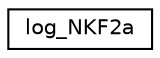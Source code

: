 digraph "Graphical Class Hierarchy"
{
 // INTERACTIVE_SVG=YES
  edge [fontname="Helvetica",fontsize="10",labelfontname="Helvetica",labelfontsize="10"];
  node [fontname="Helvetica",fontsize="10",shape=record];
  rankdir="LR";
  Node1 [label="log_NKF2a",height=0.2,width=0.4,color="black", fillcolor="white", style="filled",URL="$structlog__NKF2a.html"];
}
